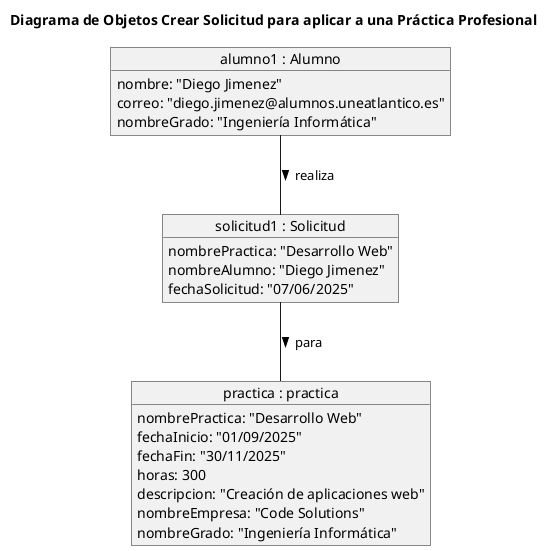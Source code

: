 @startuml

title Diagrama de Objetos Crear Solicitud para aplicar a una Práctica Profesional

object "alumno1 : Alumno" as alumno {
    nombre: "Diego Jimenez"
    correo: "diego.jimenez@alumnos.uneatlantico.es"
    nombreGrado: "Ingeniería Informática"
}

object "solicitud1 : Solicitud" as solicitud {
    nombrePractica: "Desarrollo Web"
    nombreAlumno: "Diego Jimenez"
    fechaSolicitud: "07/06/2025"
}

object "practica : practica" as practica{
    nombrePractica: "Desarrollo Web"
    fechaInicio: "01/09/2025"
    fechaFin: "30/11/2025"
    horas: 300
    descripcion: "Creación de aplicaciones web"
    nombreEmpresa: "Code Solutions"
    nombreGrado: "Ingeniería Informática"
}

alumno -- solicitud: > realiza
solicitud -- practica: > para

@enduml
